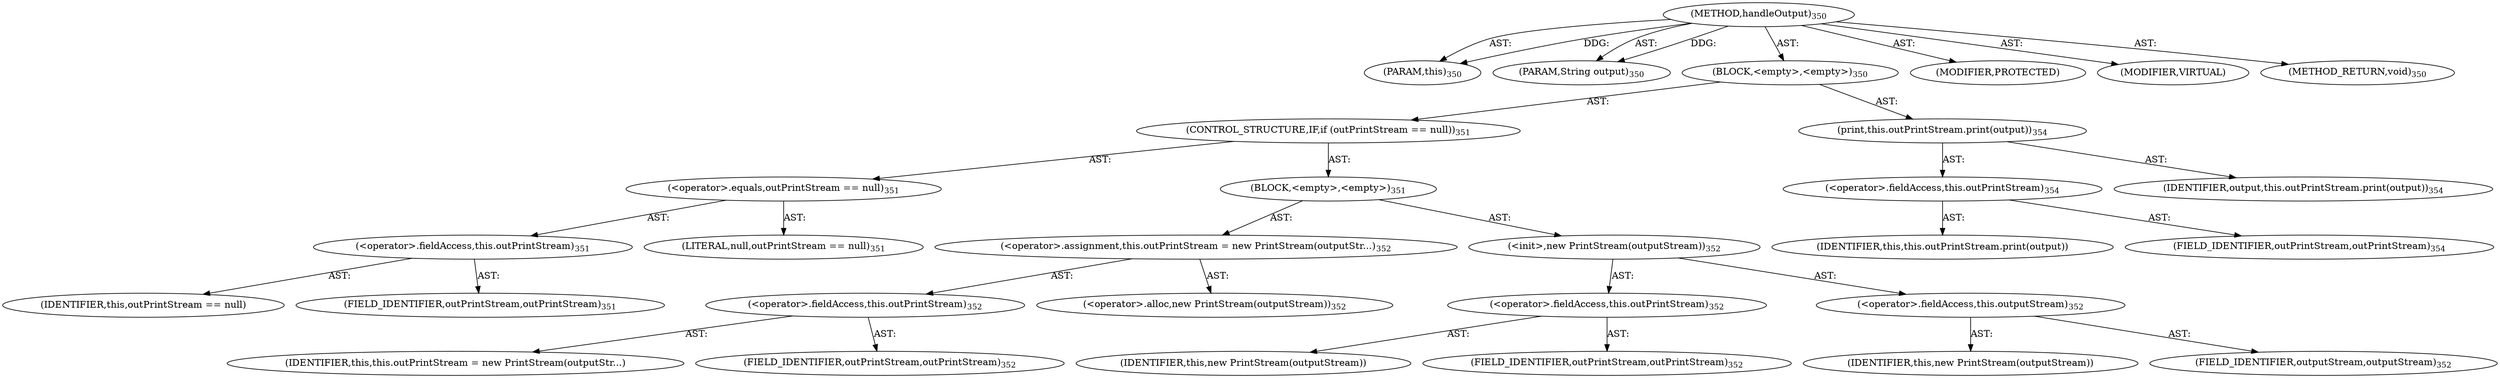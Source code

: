 digraph "handleOutput" {  
"111669149708" [label = <(METHOD,handleOutput)<SUB>350</SUB>> ]
"115964117016" [label = <(PARAM,this)<SUB>350</SUB>> ]
"115964117017" [label = <(PARAM,String output)<SUB>350</SUB>> ]
"25769803813" [label = <(BLOCK,&lt;empty&gt;,&lt;empty&gt;)<SUB>350</SUB>> ]
"47244640277" [label = <(CONTROL_STRUCTURE,IF,if (outPrintStream == null))<SUB>351</SUB>> ]
"30064771281" [label = <(&lt;operator&gt;.equals,outPrintStream == null)<SUB>351</SUB>> ]
"30064771282" [label = <(&lt;operator&gt;.fieldAccess,this.outPrintStream)<SUB>351</SUB>> ]
"68719476871" [label = <(IDENTIFIER,this,outPrintStream == null)> ]
"55834574943" [label = <(FIELD_IDENTIFIER,outPrintStream,outPrintStream)<SUB>351</SUB>> ]
"90194313249" [label = <(LITERAL,null,outPrintStream == null)<SUB>351</SUB>> ]
"25769803814" [label = <(BLOCK,&lt;empty&gt;,&lt;empty&gt;)<SUB>351</SUB>> ]
"30064771283" [label = <(&lt;operator&gt;.assignment,this.outPrintStream = new PrintStream(outputStr...)<SUB>352</SUB>> ]
"30064771284" [label = <(&lt;operator&gt;.fieldAccess,this.outPrintStream)<SUB>352</SUB>> ]
"68719476872" [label = <(IDENTIFIER,this,this.outPrintStream = new PrintStream(outputStr...)> ]
"55834574944" [label = <(FIELD_IDENTIFIER,outPrintStream,outPrintStream)<SUB>352</SUB>> ]
"30064771285" [label = <(&lt;operator&gt;.alloc,new PrintStream(outputStream))<SUB>352</SUB>> ]
"30064771286" [label = <(&lt;init&gt;,new PrintStream(outputStream))<SUB>352</SUB>> ]
"30064771287" [label = <(&lt;operator&gt;.fieldAccess,this.outPrintStream)<SUB>352</SUB>> ]
"68719476873" [label = <(IDENTIFIER,this,new PrintStream(outputStream))> ]
"55834574945" [label = <(FIELD_IDENTIFIER,outPrintStream,outPrintStream)<SUB>352</SUB>> ]
"30064771288" [label = <(&lt;operator&gt;.fieldAccess,this.outputStream)<SUB>352</SUB>> ]
"68719476874" [label = <(IDENTIFIER,this,new PrintStream(outputStream))> ]
"55834574946" [label = <(FIELD_IDENTIFIER,outputStream,outputStream)<SUB>352</SUB>> ]
"30064771289" [label = <(print,this.outPrintStream.print(output))<SUB>354</SUB>> ]
"30064771290" [label = <(&lt;operator&gt;.fieldAccess,this.outPrintStream)<SUB>354</SUB>> ]
"68719476875" [label = <(IDENTIFIER,this,this.outPrintStream.print(output))> ]
"55834574947" [label = <(FIELD_IDENTIFIER,outPrintStream,outPrintStream)<SUB>354</SUB>> ]
"68719476876" [label = <(IDENTIFIER,output,this.outPrintStream.print(output))<SUB>354</SUB>> ]
"133143986216" [label = <(MODIFIER,PROTECTED)> ]
"133143986217" [label = <(MODIFIER,VIRTUAL)> ]
"128849018892" [label = <(METHOD_RETURN,void)<SUB>350</SUB>> ]
  "111669149708" -> "115964117016"  [ label = "AST: "] 
  "111669149708" -> "115964117017"  [ label = "AST: "] 
  "111669149708" -> "25769803813"  [ label = "AST: "] 
  "111669149708" -> "133143986216"  [ label = "AST: "] 
  "111669149708" -> "133143986217"  [ label = "AST: "] 
  "111669149708" -> "128849018892"  [ label = "AST: "] 
  "25769803813" -> "47244640277"  [ label = "AST: "] 
  "25769803813" -> "30064771289"  [ label = "AST: "] 
  "47244640277" -> "30064771281"  [ label = "AST: "] 
  "47244640277" -> "25769803814"  [ label = "AST: "] 
  "30064771281" -> "30064771282"  [ label = "AST: "] 
  "30064771281" -> "90194313249"  [ label = "AST: "] 
  "30064771282" -> "68719476871"  [ label = "AST: "] 
  "30064771282" -> "55834574943"  [ label = "AST: "] 
  "25769803814" -> "30064771283"  [ label = "AST: "] 
  "25769803814" -> "30064771286"  [ label = "AST: "] 
  "30064771283" -> "30064771284"  [ label = "AST: "] 
  "30064771283" -> "30064771285"  [ label = "AST: "] 
  "30064771284" -> "68719476872"  [ label = "AST: "] 
  "30064771284" -> "55834574944"  [ label = "AST: "] 
  "30064771286" -> "30064771287"  [ label = "AST: "] 
  "30064771286" -> "30064771288"  [ label = "AST: "] 
  "30064771287" -> "68719476873"  [ label = "AST: "] 
  "30064771287" -> "55834574945"  [ label = "AST: "] 
  "30064771288" -> "68719476874"  [ label = "AST: "] 
  "30064771288" -> "55834574946"  [ label = "AST: "] 
  "30064771289" -> "30064771290"  [ label = "AST: "] 
  "30064771289" -> "68719476876"  [ label = "AST: "] 
  "30064771290" -> "68719476875"  [ label = "AST: "] 
  "30064771290" -> "55834574947"  [ label = "AST: "] 
  "111669149708" -> "115964117016"  [ label = "DDG: "] 
  "111669149708" -> "115964117017"  [ label = "DDG: "] 
}
